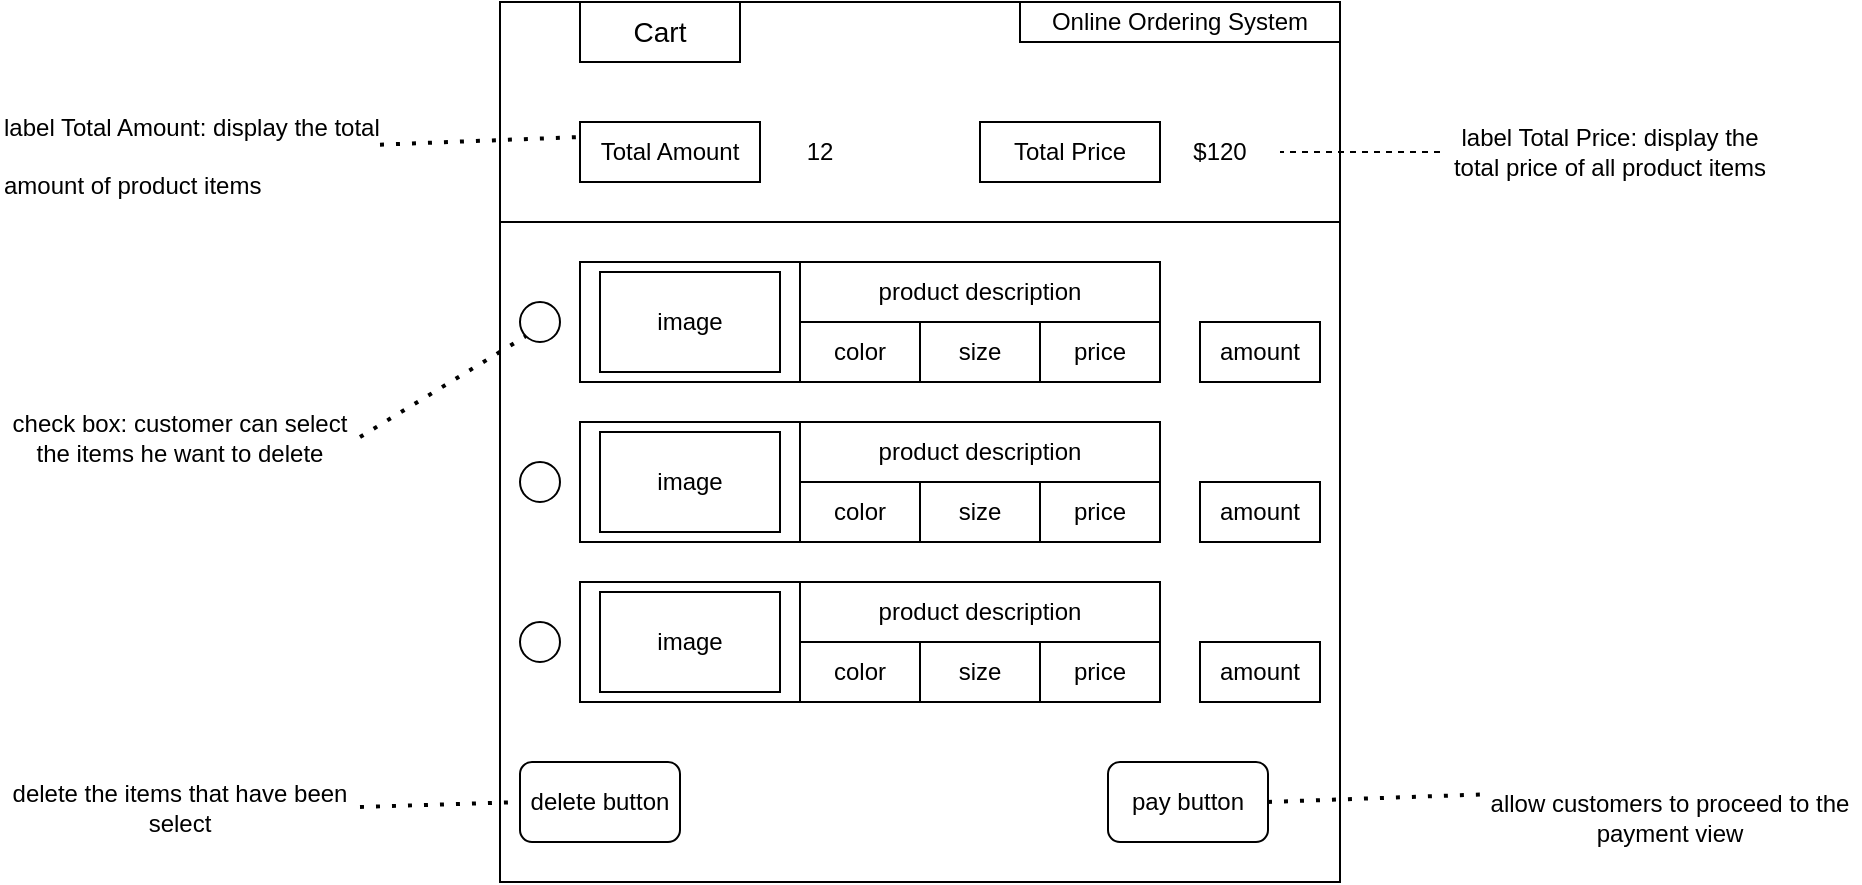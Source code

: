 <mxfile version="24.7.7">
  <diagram name="Page-1" id="oxfHgqt8jFYFugZELiIX">
    <mxGraphModel dx="1831" dy="638" grid="1" gridSize="10" guides="1" tooltips="1" connect="1" arrows="1" fold="1" page="1" pageScale="1" pageWidth="827" pageHeight="1169" math="0" shadow="0">
      <root>
        <mxCell id="0" />
        <mxCell id="1" parent="0" />
        <mxCell id="nyYNzJePaRS5SE4JTXhw-1" value="" style="rounded=0;whiteSpace=wrap;html=1;" vertex="1" parent="1">
          <mxGeometry x="110" y="100" width="420" height="440" as="geometry" />
        </mxCell>
        <mxCell id="nyYNzJePaRS5SE4JTXhw-2" value="Online Ordering System" style="text;html=1;align=center;verticalAlign=middle;whiteSpace=wrap;rounded=0;strokeColor=default;" vertex="1" parent="1">
          <mxGeometry x="370" y="100" width="160" height="20" as="geometry" />
        </mxCell>
        <mxCell id="nyYNzJePaRS5SE4JTXhw-3" value="&lt;font style=&quot;font-size: 14px;&quot;&gt;Cart&lt;/font&gt;" style="text;html=1;align=center;verticalAlign=middle;whiteSpace=wrap;rounded=0;strokeColor=default;" vertex="1" parent="1">
          <mxGeometry x="150" y="100" width="80" height="30" as="geometry" />
        </mxCell>
        <mxCell id="nyYNzJePaRS5SE4JTXhw-4" value="Total Amount" style="text;html=1;align=center;verticalAlign=middle;whiteSpace=wrap;rounded=0;strokeColor=default;" vertex="1" parent="1">
          <mxGeometry x="150" y="160" width="90" height="30" as="geometry" />
        </mxCell>
        <mxCell id="nyYNzJePaRS5SE4JTXhw-5" value="Total Price" style="text;html=1;align=center;verticalAlign=middle;whiteSpace=wrap;rounded=0;strokeColor=default;" vertex="1" parent="1">
          <mxGeometry x="350" y="160" width="90" height="30" as="geometry" />
        </mxCell>
        <mxCell id="nyYNzJePaRS5SE4JTXhw-6" value="" style="endArrow=none;html=1;rounded=0;exitX=0;exitY=0.25;exitDx=0;exitDy=0;entryX=1;entryY=0.25;entryDx=0;entryDy=0;" edge="1" parent="1" source="nyYNzJePaRS5SE4JTXhw-1" target="nyYNzJePaRS5SE4JTXhw-1">
          <mxGeometry width="50" height="50" relative="1" as="geometry">
            <mxPoint x="390" y="340" as="sourcePoint" />
            <mxPoint x="440" y="290" as="targetPoint" />
          </mxGeometry>
        </mxCell>
        <mxCell id="nyYNzJePaRS5SE4JTXhw-7" value="" style="rounded=0;whiteSpace=wrap;html=1;" vertex="1" parent="1">
          <mxGeometry x="150" y="230" width="290" height="60" as="geometry" />
        </mxCell>
        <mxCell id="nyYNzJePaRS5SE4JTXhw-8" value="product description" style="text;html=1;align=center;verticalAlign=middle;whiteSpace=wrap;rounded=0;strokeColor=default;" vertex="1" parent="1">
          <mxGeometry x="260" y="230" width="180" height="30" as="geometry" />
        </mxCell>
        <mxCell id="nyYNzJePaRS5SE4JTXhw-9" value="image" style="rounded=0;whiteSpace=wrap;html=1;" vertex="1" parent="1">
          <mxGeometry x="160" y="235" width="90" height="50" as="geometry" />
        </mxCell>
        <mxCell id="nyYNzJePaRS5SE4JTXhw-10" value="color" style="text;html=1;align=center;verticalAlign=middle;whiteSpace=wrap;rounded=0;strokeColor=default;" vertex="1" parent="1">
          <mxGeometry x="260" y="260" width="60" height="30" as="geometry" />
        </mxCell>
        <mxCell id="nyYNzJePaRS5SE4JTXhw-11" value="12" style="text;html=1;align=center;verticalAlign=middle;whiteSpace=wrap;rounded=0;" vertex="1" parent="1">
          <mxGeometry x="240" y="160" width="60" height="30" as="geometry" />
        </mxCell>
        <mxCell id="nyYNzJePaRS5SE4JTXhw-12" value="$120" style="text;html=1;align=center;verticalAlign=middle;whiteSpace=wrap;rounded=0;" vertex="1" parent="1">
          <mxGeometry x="440" y="160" width="60" height="30" as="geometry" />
        </mxCell>
        <mxCell id="nyYNzJePaRS5SE4JTXhw-13" value="size" style="text;html=1;align=center;verticalAlign=middle;whiteSpace=wrap;rounded=0;strokeColor=default;" vertex="1" parent="1">
          <mxGeometry x="320" y="260" width="60" height="30" as="geometry" />
        </mxCell>
        <mxCell id="nyYNzJePaRS5SE4JTXhw-14" value="amount" style="text;html=1;align=center;verticalAlign=middle;whiteSpace=wrap;rounded=0;strokeColor=default;" vertex="1" parent="1">
          <mxGeometry x="460" y="260" width="60" height="30" as="geometry" />
        </mxCell>
        <mxCell id="nyYNzJePaRS5SE4JTXhw-15" value="price" style="text;html=1;align=center;verticalAlign=middle;whiteSpace=wrap;rounded=0;strokeColor=default;" vertex="1" parent="1">
          <mxGeometry x="380" y="260" width="60" height="30" as="geometry" />
        </mxCell>
        <mxCell id="nyYNzJePaRS5SE4JTXhw-16" value="" style="rounded=0;whiteSpace=wrap;html=1;" vertex="1" parent="1">
          <mxGeometry x="150" y="310" width="290" height="60" as="geometry" />
        </mxCell>
        <mxCell id="nyYNzJePaRS5SE4JTXhw-17" value="product description" style="text;html=1;align=center;verticalAlign=middle;whiteSpace=wrap;rounded=0;strokeColor=default;" vertex="1" parent="1">
          <mxGeometry x="260" y="310" width="180" height="30" as="geometry" />
        </mxCell>
        <mxCell id="nyYNzJePaRS5SE4JTXhw-18" value="image" style="rounded=0;whiteSpace=wrap;html=1;" vertex="1" parent="1">
          <mxGeometry x="160" y="315" width="90" height="50" as="geometry" />
        </mxCell>
        <mxCell id="nyYNzJePaRS5SE4JTXhw-19" value="color" style="text;html=1;align=center;verticalAlign=middle;whiteSpace=wrap;rounded=0;strokeColor=default;" vertex="1" parent="1">
          <mxGeometry x="260" y="340" width="60" height="30" as="geometry" />
        </mxCell>
        <mxCell id="nyYNzJePaRS5SE4JTXhw-20" value="size" style="text;html=1;align=center;verticalAlign=middle;whiteSpace=wrap;rounded=0;strokeColor=default;" vertex="1" parent="1">
          <mxGeometry x="320" y="340" width="60" height="30" as="geometry" />
        </mxCell>
        <mxCell id="nyYNzJePaRS5SE4JTXhw-21" value="amount" style="text;html=1;align=center;verticalAlign=middle;whiteSpace=wrap;rounded=0;strokeColor=default;" vertex="1" parent="1">
          <mxGeometry x="460" y="340" width="60" height="30" as="geometry" />
        </mxCell>
        <mxCell id="nyYNzJePaRS5SE4JTXhw-22" value="price" style="text;html=1;align=center;verticalAlign=middle;whiteSpace=wrap;rounded=0;strokeColor=default;" vertex="1" parent="1">
          <mxGeometry x="380" y="340" width="60" height="30" as="geometry" />
        </mxCell>
        <mxCell id="nyYNzJePaRS5SE4JTXhw-23" value="" style="rounded=0;whiteSpace=wrap;html=1;" vertex="1" parent="1">
          <mxGeometry x="150" y="390" width="290" height="60" as="geometry" />
        </mxCell>
        <mxCell id="nyYNzJePaRS5SE4JTXhw-24" value="product description" style="text;html=1;align=center;verticalAlign=middle;whiteSpace=wrap;rounded=0;strokeColor=default;" vertex="1" parent="1">
          <mxGeometry x="260" y="390" width="180" height="30" as="geometry" />
        </mxCell>
        <mxCell id="nyYNzJePaRS5SE4JTXhw-25" value="image" style="rounded=0;whiteSpace=wrap;html=1;" vertex="1" parent="1">
          <mxGeometry x="160" y="395" width="90" height="50" as="geometry" />
        </mxCell>
        <mxCell id="nyYNzJePaRS5SE4JTXhw-26" value="color" style="text;html=1;align=center;verticalAlign=middle;whiteSpace=wrap;rounded=0;strokeColor=default;" vertex="1" parent="1">
          <mxGeometry x="260" y="420" width="60" height="30" as="geometry" />
        </mxCell>
        <mxCell id="nyYNzJePaRS5SE4JTXhw-27" value="size" style="text;html=1;align=center;verticalAlign=middle;whiteSpace=wrap;rounded=0;strokeColor=default;" vertex="1" parent="1">
          <mxGeometry x="320" y="420" width="60" height="30" as="geometry" />
        </mxCell>
        <mxCell id="nyYNzJePaRS5SE4JTXhw-28" value="amount" style="text;html=1;align=center;verticalAlign=middle;whiteSpace=wrap;rounded=0;strokeColor=default;" vertex="1" parent="1">
          <mxGeometry x="460" y="420" width="60" height="30" as="geometry" />
        </mxCell>
        <mxCell id="nyYNzJePaRS5SE4JTXhw-29" value="price" style="text;html=1;align=center;verticalAlign=middle;whiteSpace=wrap;rounded=0;strokeColor=default;" vertex="1" parent="1">
          <mxGeometry x="380" y="420" width="60" height="30" as="geometry" />
        </mxCell>
        <mxCell id="nyYNzJePaRS5SE4JTXhw-30" value="" style="ellipse;whiteSpace=wrap;html=1;aspect=fixed;" vertex="1" parent="1">
          <mxGeometry x="120" y="250" width="20" height="20" as="geometry" />
        </mxCell>
        <mxCell id="nyYNzJePaRS5SE4JTXhw-31" value="" style="ellipse;whiteSpace=wrap;html=1;aspect=fixed;" vertex="1" parent="1">
          <mxGeometry x="120" y="330" width="20" height="20" as="geometry" />
        </mxCell>
        <mxCell id="nyYNzJePaRS5SE4JTXhw-32" value="" style="ellipse;whiteSpace=wrap;html=1;aspect=fixed;" vertex="1" parent="1">
          <mxGeometry x="120" y="410" width="20" height="20" as="geometry" />
        </mxCell>
        <mxCell id="nyYNzJePaRS5SE4JTXhw-33" value="delete button" style="rounded=1;whiteSpace=wrap;html=1;" vertex="1" parent="1">
          <mxGeometry x="120" y="480" width="80" height="40" as="geometry" />
        </mxCell>
        <mxCell id="nyYNzJePaRS5SE4JTXhw-34" value="pay button" style="rounded=1;whiteSpace=wrap;html=1;" vertex="1" parent="1">
          <mxGeometry x="414" y="480" width="80" height="40" as="geometry" />
        </mxCell>
        <mxCell id="nyYNzJePaRS5SE4JTXhw-35" value="&lt;h1 style=&quot;margin-top: 0px;&quot;&gt;&lt;span style=&quot;background-color: initial; font-size: 12px; font-weight: normal;&quot;&gt;label Total Amount: display the total amount of product items&lt;/span&gt;&lt;br&gt;&lt;/h1&gt;&lt;div&gt;&lt;span style=&quot;background-color: initial;&quot;&gt;&lt;br&gt;&lt;/span&gt;&lt;/div&gt;&lt;div&gt;&lt;br&gt;&lt;/div&gt;" style="text;html=1;whiteSpace=wrap;overflow=hidden;rounded=0;" vertex="1" parent="1">
          <mxGeometry x="-140" y="137.5" width="190" height="75" as="geometry" />
        </mxCell>
        <mxCell id="nyYNzJePaRS5SE4JTXhw-37" value="" style="endArrow=none;dashed=1;html=1;dashPattern=1 3;strokeWidth=2;rounded=0;entryX=0;entryY=0.25;entryDx=0;entryDy=0;" edge="1" parent="1" source="nyYNzJePaRS5SE4JTXhw-35" target="nyYNzJePaRS5SE4JTXhw-4">
          <mxGeometry width="50" height="50" relative="1" as="geometry">
            <mxPoint x="230" y="340" as="sourcePoint" />
            <mxPoint x="280" y="290" as="targetPoint" />
          </mxGeometry>
        </mxCell>
        <mxCell id="nyYNzJePaRS5SE4JTXhw-39" style="edgeStyle=orthogonalEdgeStyle;rounded=0;orthogonalLoop=1;jettySize=auto;html=1;endArrow=none;endFill=0;dashed=1;" edge="1" parent="1" source="nyYNzJePaRS5SE4JTXhw-38" target="nyYNzJePaRS5SE4JTXhw-12">
          <mxGeometry relative="1" as="geometry" />
        </mxCell>
        <mxCell id="nyYNzJePaRS5SE4JTXhw-38" value="&lt;span style=&quot;text-align: left;&quot;&gt;label Total Price: display the total price of all product items&lt;/span&gt;" style="text;html=1;align=center;verticalAlign=middle;whiteSpace=wrap;rounded=0;" vertex="1" parent="1">
          <mxGeometry x="580" y="160" width="170" height="30" as="geometry" />
        </mxCell>
        <mxCell id="nyYNzJePaRS5SE4JTXhw-40" value="check box: customer can select the items he want to delete" style="text;html=1;align=center;verticalAlign=middle;whiteSpace=wrap;rounded=0;" vertex="1" parent="1">
          <mxGeometry x="-140" y="305" width="180" height="25" as="geometry" />
        </mxCell>
        <mxCell id="nyYNzJePaRS5SE4JTXhw-41" value="" style="endArrow=none;dashed=1;html=1;dashPattern=1 3;strokeWidth=2;rounded=0;entryX=0;entryY=1;entryDx=0;entryDy=0;exitX=1;exitY=0.5;exitDx=0;exitDy=0;" edge="1" parent="1" source="nyYNzJePaRS5SE4JTXhw-40" target="nyYNzJePaRS5SE4JTXhw-30">
          <mxGeometry width="50" height="50" relative="1" as="geometry">
            <mxPoint x="240" y="380" as="sourcePoint" />
            <mxPoint x="290" y="330" as="targetPoint" />
          </mxGeometry>
        </mxCell>
        <mxCell id="nyYNzJePaRS5SE4JTXhw-42" value="delete the items that have been select" style="text;html=1;align=center;verticalAlign=middle;whiteSpace=wrap;rounded=0;" vertex="1" parent="1">
          <mxGeometry x="-140" y="485" width="180" height="35" as="geometry" />
        </mxCell>
        <mxCell id="nyYNzJePaRS5SE4JTXhw-44" value="" style="endArrow=none;dashed=1;html=1;dashPattern=1 3;strokeWidth=2;rounded=0;entryX=0;entryY=0.5;entryDx=0;entryDy=0;exitX=1;exitY=0.5;exitDx=0;exitDy=0;" edge="1" parent="1" source="nyYNzJePaRS5SE4JTXhw-42" target="nyYNzJePaRS5SE4JTXhw-33">
          <mxGeometry width="50" height="50" relative="1" as="geometry">
            <mxPoint x="50" y="570" as="sourcePoint" />
            <mxPoint x="100" y="520" as="targetPoint" />
          </mxGeometry>
        </mxCell>
        <mxCell id="nyYNzJePaRS5SE4JTXhw-45" value="allow customers to proceed to the payment view" style="text;html=1;align=center;verticalAlign=middle;whiteSpace=wrap;rounded=0;" vertex="1" parent="1">
          <mxGeometry x="600" y="485" width="190" height="45" as="geometry" />
        </mxCell>
        <mxCell id="nyYNzJePaRS5SE4JTXhw-46" value="" style="endArrow=none;dashed=1;html=1;dashPattern=1 3;strokeWidth=2;rounded=0;entryX=0;entryY=0.25;entryDx=0;entryDy=0;exitX=1;exitY=0.5;exitDx=0;exitDy=0;" edge="1" parent="1" source="nyYNzJePaRS5SE4JTXhw-34" target="nyYNzJePaRS5SE4JTXhw-45">
          <mxGeometry width="50" height="50" relative="1" as="geometry">
            <mxPoint x="360" y="460" as="sourcePoint" />
            <mxPoint x="410" y="410" as="targetPoint" />
          </mxGeometry>
        </mxCell>
      </root>
    </mxGraphModel>
  </diagram>
</mxfile>
